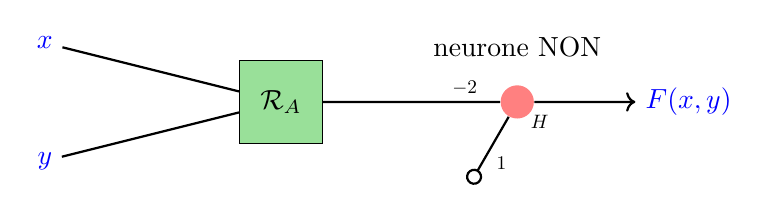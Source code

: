 % Figure after Kjell Magne Fauske
% http://www.texample.net/tikz/examples/neural-network/
\begin{tikzpicture}[scale=1.5]
   \def\layersep{2cm}
    \tikzstyle{every pin edge}=[thick]
    \tikzstyle{neuron}=[circle,fill=black!25,minimum size=12pt,inner sep=0pt]
    \tikzstyle{entree}=[];
    \tikzstyle{input neuron}=[neuron, fill=green!50];
    \tikzstyle{output neuron}=[neuron, fill=red!50];
    \tikzstyle{hidden neuron}=[neuron, fill=blue!50];
    \tikzstyle{annot} = [text width=4em, text centered]

    \tikzstyle{network}=[rectangle,draw,fill=green!70!black!40,minimum size=30pt,inner sep=0pt]
% Entree
\node[entree,blue] (E-1) at (-\layersep,-1) {$x$};
\node[entree,blue] (E-2) at (-\layersep,-2) {$y$};

% Premiere couche
\node[network] (I-1) at (0,-1.5) {$\mathcal{R}_A$};

%Seconde couche et sortie
\node[output neuron] (O) at (\layersep,-1.5 cm) {};
\node[below right=0.8ex,scale=0.7] at (O) {$H$};

% Arrete et poids
 \path[thick] (E-1) edge(I-1) ;
 \path[thick] (E-2) edge (I-1);



 \path[thick] (I-1) edge node[pos=0.8,above,scale=0.7]{$-2$} (O);
 \draw[-o,thick] (O) to node[midway,below right,scale=0.7]{$1$} ++ (-120:0.8) ;

% Sortie
 \draw[->,thick] (O)-- ++(1,0) node[right,blue]{$F(x,y)$};

\node at (O)[above=3ex]{neurone NON};
\end{tikzpicture}  
